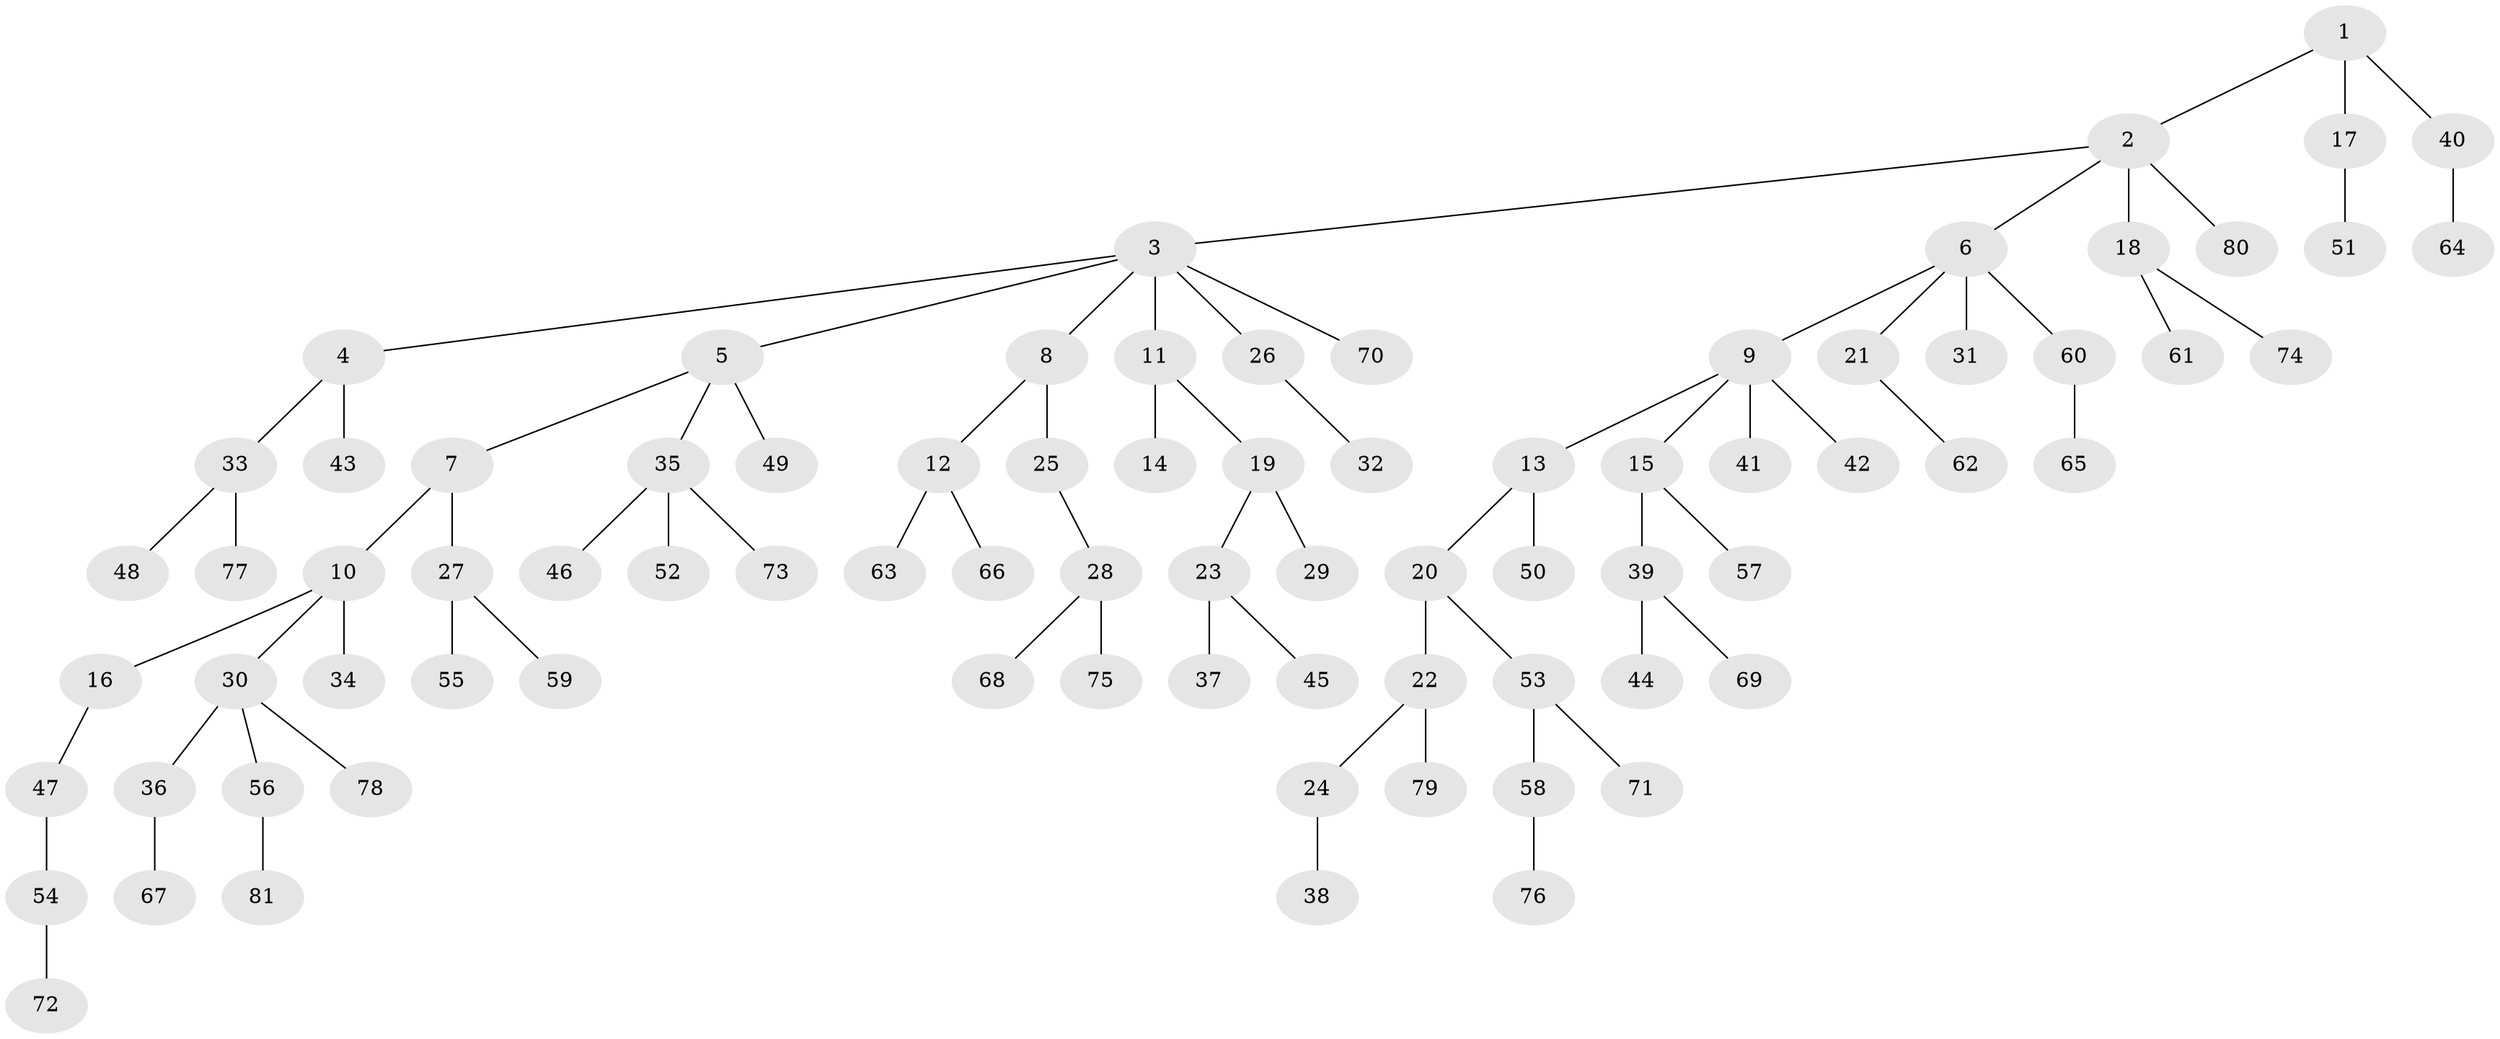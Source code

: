 // coarse degree distribution, {3: 0.14285714285714285, 10: 0.017857142857142856, 5: 0.017857142857142856, 4: 0.07142857142857142, 2: 0.23214285714285715, 1: 0.5178571428571429}
// Generated by graph-tools (version 1.1) at 2025/52/02/27/25 19:52:10]
// undirected, 81 vertices, 80 edges
graph export_dot {
graph [start="1"]
  node [color=gray90,style=filled];
  1;
  2;
  3;
  4;
  5;
  6;
  7;
  8;
  9;
  10;
  11;
  12;
  13;
  14;
  15;
  16;
  17;
  18;
  19;
  20;
  21;
  22;
  23;
  24;
  25;
  26;
  27;
  28;
  29;
  30;
  31;
  32;
  33;
  34;
  35;
  36;
  37;
  38;
  39;
  40;
  41;
  42;
  43;
  44;
  45;
  46;
  47;
  48;
  49;
  50;
  51;
  52;
  53;
  54;
  55;
  56;
  57;
  58;
  59;
  60;
  61;
  62;
  63;
  64;
  65;
  66;
  67;
  68;
  69;
  70;
  71;
  72;
  73;
  74;
  75;
  76;
  77;
  78;
  79;
  80;
  81;
  1 -- 2;
  1 -- 17;
  1 -- 40;
  2 -- 3;
  2 -- 6;
  2 -- 18;
  2 -- 80;
  3 -- 4;
  3 -- 5;
  3 -- 8;
  3 -- 11;
  3 -- 26;
  3 -- 70;
  4 -- 33;
  4 -- 43;
  5 -- 7;
  5 -- 35;
  5 -- 49;
  6 -- 9;
  6 -- 21;
  6 -- 31;
  6 -- 60;
  7 -- 10;
  7 -- 27;
  8 -- 12;
  8 -- 25;
  9 -- 13;
  9 -- 15;
  9 -- 41;
  9 -- 42;
  10 -- 16;
  10 -- 30;
  10 -- 34;
  11 -- 14;
  11 -- 19;
  12 -- 63;
  12 -- 66;
  13 -- 20;
  13 -- 50;
  15 -- 39;
  15 -- 57;
  16 -- 47;
  17 -- 51;
  18 -- 61;
  18 -- 74;
  19 -- 23;
  19 -- 29;
  20 -- 22;
  20 -- 53;
  21 -- 62;
  22 -- 24;
  22 -- 79;
  23 -- 37;
  23 -- 45;
  24 -- 38;
  25 -- 28;
  26 -- 32;
  27 -- 55;
  27 -- 59;
  28 -- 68;
  28 -- 75;
  30 -- 36;
  30 -- 56;
  30 -- 78;
  33 -- 48;
  33 -- 77;
  35 -- 46;
  35 -- 52;
  35 -- 73;
  36 -- 67;
  39 -- 44;
  39 -- 69;
  40 -- 64;
  47 -- 54;
  53 -- 58;
  53 -- 71;
  54 -- 72;
  56 -- 81;
  58 -- 76;
  60 -- 65;
}
